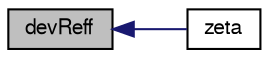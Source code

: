 digraph "devReff"
{
  bgcolor="transparent";
  edge [fontname="FreeSans",fontsize="10",labelfontname="FreeSans",labelfontsize="10"];
  node [fontname="FreeSans",fontsize="10",shape=record];
  rankdir="LR";
  Node2763 [label="devReff",height=0.2,width=0.4,color="black", fillcolor="grey75", style="filled", fontcolor="black"];
  Node2763 -> Node2764 [dir="back",color="midnightblue",fontsize="10",style="solid",fontname="FreeSans"];
  Node2764 [label="zeta",height=0.2,width=0.4,color="black",URL="$a31070.html#ac16bca720b2ac1c4fee197aad7045faf"];
}

